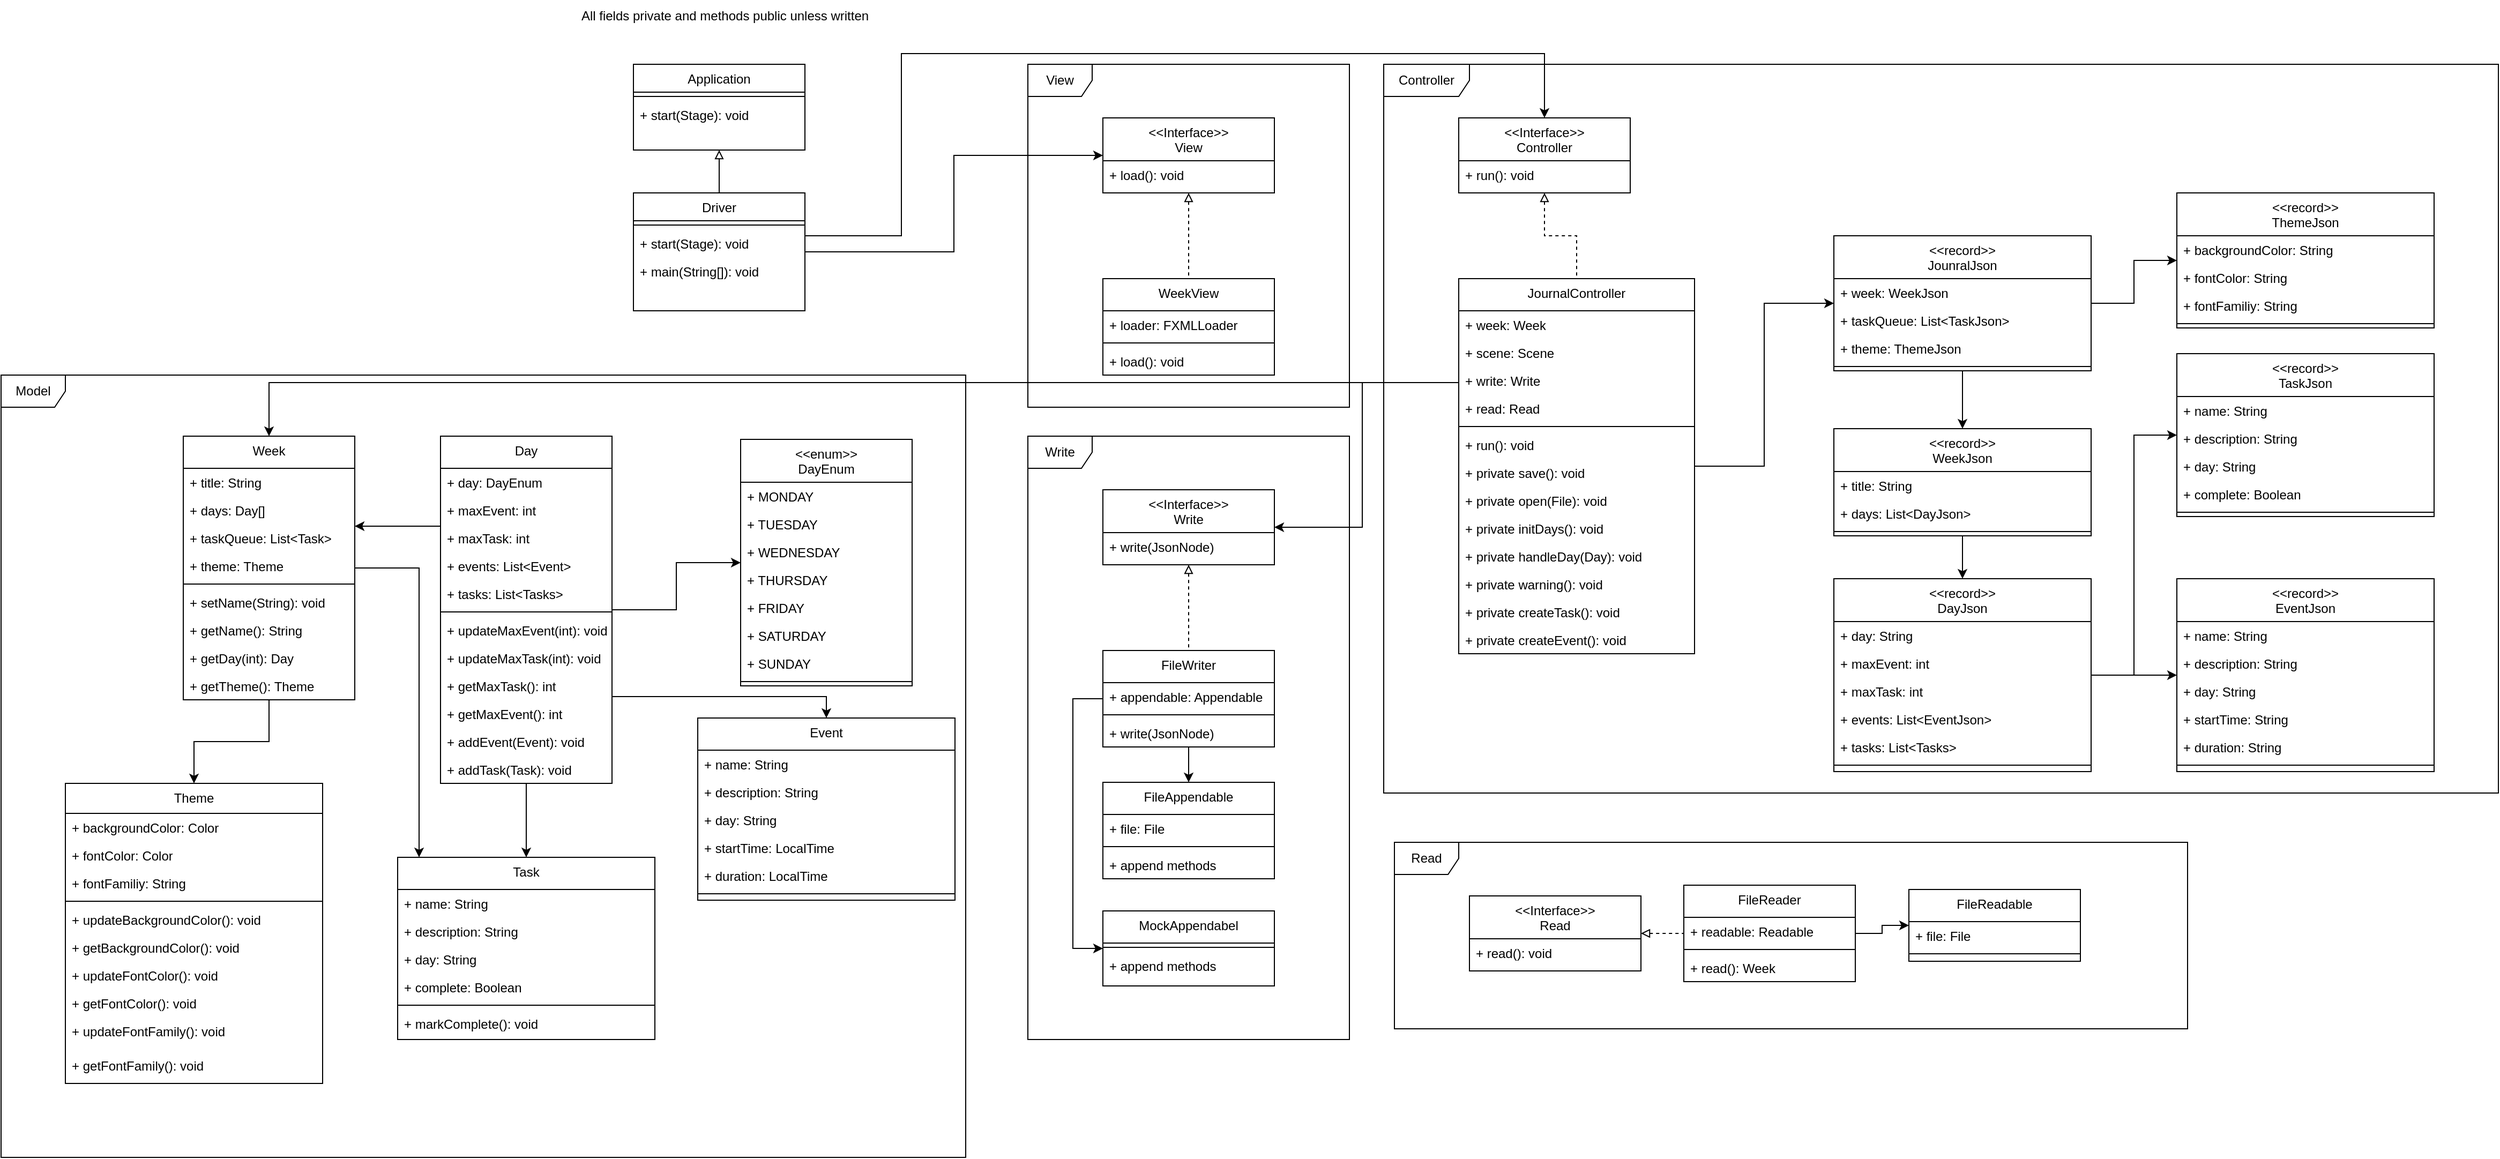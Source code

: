 <mxfile version="21.3.8" type="device">
  <diagram id="C5RBs43oDa-KdzZeNtuy" name="Page-1">
    <mxGraphModel dx="1740" dy="461" grid="1" gridSize="10" guides="1" tooltips="1" connect="1" arrows="1" fold="1" page="1" pageScale="1" pageWidth="827" pageHeight="1169" math="0" shadow="0">
      <root>
        <mxCell id="WIyWlLk6GJQsqaUBKTNV-0" />
        <mxCell id="WIyWlLk6GJQsqaUBKTNV-1" parent="WIyWlLk6GJQsqaUBKTNV-0" />
        <mxCell id="bpn0PppQa9wN2ntteYz--18" value="View" style="shape=umlFrame;whiteSpace=wrap;html=1;pointerEvents=0;" vertex="1" parent="WIyWlLk6GJQsqaUBKTNV-1">
          <mxGeometry x="438" y="70" width="300" height="320" as="geometry" />
        </mxCell>
        <mxCell id="bpn0PppQa9wN2ntteYz--5" value="" style="edgeStyle=orthogonalEdgeStyle;rounded=0;orthogonalLoop=1;jettySize=auto;html=1;endArrow=block;endFill=0;" edge="1" parent="WIyWlLk6GJQsqaUBKTNV-1" source="zkfFHV4jXpPFQw0GAbJ--0" target="bpn0PppQa9wN2ntteYz--1">
          <mxGeometry relative="1" as="geometry" />
        </mxCell>
        <mxCell id="bpn0PppQa9wN2ntteYz--175" style="edgeStyle=orthogonalEdgeStyle;rounded=0;orthogonalLoop=1;jettySize=auto;html=1;" edge="1" parent="WIyWlLk6GJQsqaUBKTNV-1" source="zkfFHV4jXpPFQw0GAbJ--0" target="zkfFHV4jXpPFQw0GAbJ--17">
          <mxGeometry relative="1" as="geometry" />
        </mxCell>
        <mxCell id="bpn0PppQa9wN2ntteYz--176" style="edgeStyle=orthogonalEdgeStyle;rounded=0;orthogonalLoop=1;jettySize=auto;html=1;" edge="1" parent="WIyWlLk6GJQsqaUBKTNV-1" source="zkfFHV4jXpPFQw0GAbJ--0" target="bpn0PppQa9wN2ntteYz--21">
          <mxGeometry relative="1" as="geometry">
            <Array as="points">
              <mxPoint x="320" y="230" />
              <mxPoint x="320" y="60" />
              <mxPoint x="920" y="60" />
            </Array>
          </mxGeometry>
        </mxCell>
        <mxCell id="zkfFHV4jXpPFQw0GAbJ--0" value="Driver" style="swimlane;fontStyle=0;align=center;verticalAlign=top;childLayout=stackLayout;horizontal=1;startSize=26;horizontalStack=0;resizeParent=1;resizeLast=0;collapsible=1;marginBottom=0;rounded=0;shadow=0;strokeWidth=1;" parent="WIyWlLk6GJQsqaUBKTNV-1" vertex="1">
          <mxGeometry x="70" y="190" width="160" height="110" as="geometry">
            <mxRectangle x="230" y="140" width="160" height="26" as="alternateBounds" />
          </mxGeometry>
        </mxCell>
        <mxCell id="zkfFHV4jXpPFQw0GAbJ--4" value="" style="line;html=1;strokeWidth=1;align=left;verticalAlign=middle;spacingTop=-1;spacingLeft=3;spacingRight=3;rotatable=0;labelPosition=right;points=[];portConstraint=eastwest;" parent="zkfFHV4jXpPFQw0GAbJ--0" vertex="1">
          <mxGeometry y="26" width="160" height="8" as="geometry" />
        </mxCell>
        <mxCell id="zkfFHV4jXpPFQw0GAbJ--5" value="+ start(Stage): void" style="text;align=left;verticalAlign=top;spacingLeft=4;spacingRight=4;overflow=hidden;rotatable=0;points=[[0,0.5],[1,0.5]];portConstraint=eastwest;" parent="zkfFHV4jXpPFQw0GAbJ--0" vertex="1">
          <mxGeometry y="34" width="160" height="26" as="geometry" />
        </mxCell>
        <mxCell id="bpn0PppQa9wN2ntteYz--0" value="+ main(String[]): void" style="text;align=left;verticalAlign=top;spacingLeft=4;spacingRight=4;overflow=hidden;rotatable=0;points=[[0,0.5],[1,0.5]];portConstraint=eastwest;" vertex="1" parent="zkfFHV4jXpPFQw0GAbJ--0">
          <mxGeometry y="60" width="160" height="26" as="geometry" />
        </mxCell>
        <mxCell id="bpn0PppQa9wN2ntteYz--9" value="" style="edgeStyle=orthogonalEdgeStyle;rounded=0;orthogonalLoop=1;jettySize=auto;html=1;endArrow=none;endFill=0;startArrow=block;startFill=0;dashed=1;" edge="1" parent="WIyWlLk6GJQsqaUBKTNV-1" source="zkfFHV4jXpPFQw0GAbJ--17" target="bpn0PppQa9wN2ntteYz--7">
          <mxGeometry relative="1" as="geometry" />
        </mxCell>
        <mxCell id="zkfFHV4jXpPFQw0GAbJ--17" value="&lt;&lt;Interface&gt;&gt;&#xa;View" style="swimlane;fontStyle=0;align=center;verticalAlign=top;childLayout=stackLayout;horizontal=1;startSize=40;horizontalStack=0;resizeParent=1;resizeLast=0;collapsible=1;marginBottom=0;rounded=0;shadow=0;strokeWidth=1;" parent="WIyWlLk6GJQsqaUBKTNV-1" vertex="1">
          <mxGeometry x="508" y="120" width="160" height="70" as="geometry">
            <mxRectangle x="550" y="140" width="160" height="26" as="alternateBounds" />
          </mxGeometry>
        </mxCell>
        <mxCell id="zkfFHV4jXpPFQw0GAbJ--24" value="+ load(): void" style="text;align=left;verticalAlign=top;spacingLeft=4;spacingRight=4;overflow=hidden;rotatable=0;points=[[0,0.5],[1,0.5]];portConstraint=eastwest;" parent="zkfFHV4jXpPFQw0GAbJ--17" vertex="1">
          <mxGeometry y="40" width="160" height="26" as="geometry" />
        </mxCell>
        <mxCell id="bpn0PppQa9wN2ntteYz--1" value="Application" style="swimlane;fontStyle=0;align=center;verticalAlign=top;childLayout=stackLayout;horizontal=1;startSize=26;horizontalStack=0;resizeParent=1;resizeLast=0;collapsible=1;marginBottom=0;rounded=0;shadow=0;strokeWidth=1;" vertex="1" parent="WIyWlLk6GJQsqaUBKTNV-1">
          <mxGeometry x="70" y="70" width="160" height="80" as="geometry">
            <mxRectangle x="230" y="140" width="160" height="26" as="alternateBounds" />
          </mxGeometry>
        </mxCell>
        <mxCell id="bpn0PppQa9wN2ntteYz--2" value="" style="line;html=1;strokeWidth=1;align=left;verticalAlign=middle;spacingTop=-1;spacingLeft=3;spacingRight=3;rotatable=0;labelPosition=right;points=[];portConstraint=eastwest;" vertex="1" parent="bpn0PppQa9wN2ntteYz--1">
          <mxGeometry y="26" width="160" height="8" as="geometry" />
        </mxCell>
        <mxCell id="bpn0PppQa9wN2ntteYz--3" value="+ start(Stage): void" style="text;align=left;verticalAlign=top;spacingLeft=4;spacingRight=4;overflow=hidden;rotatable=0;points=[[0,0.5],[1,0.5]];portConstraint=eastwest;" vertex="1" parent="bpn0PppQa9wN2ntteYz--1">
          <mxGeometry y="34" width="160" height="26" as="geometry" />
        </mxCell>
        <mxCell id="bpn0PppQa9wN2ntteYz--6" value="All fields private and methods public unless written" style="text;html=1;align=center;verticalAlign=middle;resizable=0;points=[];autosize=1;strokeColor=none;fillColor=none;" vertex="1" parent="WIyWlLk6GJQsqaUBKTNV-1">
          <mxGeometry x="10" y="10" width="290" height="30" as="geometry" />
        </mxCell>
        <mxCell id="bpn0PppQa9wN2ntteYz--7" value="WeekView" style="swimlane;fontStyle=0;align=center;verticalAlign=top;childLayout=stackLayout;horizontal=1;startSize=30;horizontalStack=0;resizeParent=1;resizeLast=0;collapsible=1;marginBottom=0;rounded=0;shadow=0;strokeWidth=1;" vertex="1" parent="WIyWlLk6GJQsqaUBKTNV-1">
          <mxGeometry x="508" y="270" width="160" height="90" as="geometry">
            <mxRectangle x="550" y="140" width="160" height="26" as="alternateBounds" />
          </mxGeometry>
        </mxCell>
        <mxCell id="bpn0PppQa9wN2ntteYz--11" value="+ loader: FXMLLoader" style="text;strokeColor=none;fillColor=none;align=left;verticalAlign=top;spacingLeft=4;spacingRight=4;overflow=hidden;rotatable=0;points=[[0,0.5],[1,0.5]];portConstraint=eastwest;whiteSpace=wrap;html=1;" vertex="1" parent="bpn0PppQa9wN2ntteYz--7">
          <mxGeometry y="30" width="160" height="26" as="geometry" />
        </mxCell>
        <mxCell id="bpn0PppQa9wN2ntteYz--10" value="" style="line;strokeWidth=1;fillColor=none;align=left;verticalAlign=middle;spacingTop=-1;spacingLeft=3;spacingRight=3;rotatable=0;labelPosition=right;points=[];portConstraint=eastwest;strokeColor=inherit;" vertex="1" parent="bpn0PppQa9wN2ntteYz--7">
          <mxGeometry y="56" width="160" height="8" as="geometry" />
        </mxCell>
        <mxCell id="bpn0PppQa9wN2ntteYz--8" value="+ load(): void" style="text;align=left;verticalAlign=top;spacingLeft=4;spacingRight=4;overflow=hidden;rotatable=0;points=[[0,0.5],[1,0.5]];portConstraint=eastwest;" vertex="1" parent="bpn0PppQa9wN2ntteYz--7">
          <mxGeometry y="64" width="160" height="26" as="geometry" />
        </mxCell>
        <mxCell id="bpn0PppQa9wN2ntteYz--17" value="Model" style="shape=umlFrame;whiteSpace=wrap;html=1;pointerEvents=0;" vertex="1" parent="WIyWlLk6GJQsqaUBKTNV-1">
          <mxGeometry x="-520" y="360" width="900" height="730" as="geometry" />
        </mxCell>
        <mxCell id="bpn0PppQa9wN2ntteYz--19" value="Controller" style="shape=umlFrame;whiteSpace=wrap;html=1;pointerEvents=0;width=80;height=30;" vertex="1" parent="WIyWlLk6GJQsqaUBKTNV-1">
          <mxGeometry x="770" y="70" width="1040" height="680" as="geometry" />
        </mxCell>
        <mxCell id="bpn0PppQa9wN2ntteYz--20" value="" style="edgeStyle=orthogonalEdgeStyle;rounded=0;orthogonalLoop=1;jettySize=auto;html=1;endArrow=none;endFill=0;startArrow=block;startFill=0;dashed=1;" edge="1" parent="WIyWlLk6GJQsqaUBKTNV-1" source="bpn0PppQa9wN2ntteYz--21" target="bpn0PppQa9wN2ntteYz--23">
          <mxGeometry relative="1" as="geometry" />
        </mxCell>
        <mxCell id="bpn0PppQa9wN2ntteYz--21" value="&lt;&lt;Interface&gt;&gt;&#xa;Controller" style="swimlane;fontStyle=0;align=center;verticalAlign=top;childLayout=stackLayout;horizontal=1;startSize=40;horizontalStack=0;resizeParent=1;resizeLast=0;collapsible=1;marginBottom=0;rounded=0;shadow=0;strokeWidth=1;" vertex="1" parent="WIyWlLk6GJQsqaUBKTNV-1">
          <mxGeometry x="840" y="120" width="160" height="70" as="geometry">
            <mxRectangle x="550" y="140" width="160" height="26" as="alternateBounds" />
          </mxGeometry>
        </mxCell>
        <mxCell id="bpn0PppQa9wN2ntteYz--22" value="+ run(): void" style="text;align=left;verticalAlign=top;spacingLeft=4;spacingRight=4;overflow=hidden;rotatable=0;points=[[0,0.5],[1,0.5]];portConstraint=eastwest;" vertex="1" parent="bpn0PppQa9wN2ntteYz--21">
          <mxGeometry y="40" width="160" height="26" as="geometry" />
        </mxCell>
        <mxCell id="bpn0PppQa9wN2ntteYz--174" style="edgeStyle=orthogonalEdgeStyle;rounded=0;orthogonalLoop=1;jettySize=auto;html=1;" edge="1" parent="WIyWlLk6GJQsqaUBKTNV-1" source="bpn0PppQa9wN2ntteYz--23" target="bpn0PppQa9wN2ntteYz--157">
          <mxGeometry relative="1" as="geometry">
            <Array as="points">
              <mxPoint x="750" y="367" />
              <mxPoint x="750" y="502" />
            </Array>
          </mxGeometry>
        </mxCell>
        <mxCell id="bpn0PppQa9wN2ntteYz--178" style="edgeStyle=orthogonalEdgeStyle;rounded=0;orthogonalLoop=1;jettySize=auto;html=1;" edge="1" parent="WIyWlLk6GJQsqaUBKTNV-1" source="bpn0PppQa9wN2ntteYz--23" target="bpn0PppQa9wN2ntteYz--77">
          <mxGeometry relative="1" as="geometry">
            <Array as="points">
              <mxPoint x="-270" y="367" />
            </Array>
          </mxGeometry>
        </mxCell>
        <mxCell id="bpn0PppQa9wN2ntteYz--179" style="edgeStyle=orthogonalEdgeStyle;rounded=0;orthogonalLoop=1;jettySize=auto;html=1;" edge="1" parent="WIyWlLk6GJQsqaUBKTNV-1" source="bpn0PppQa9wN2ntteYz--23" target="bpn0PppQa9wN2ntteYz--88">
          <mxGeometry relative="1" as="geometry" />
        </mxCell>
        <mxCell id="bpn0PppQa9wN2ntteYz--23" value="JournalController" style="swimlane;fontStyle=0;align=center;verticalAlign=top;childLayout=stackLayout;horizontal=1;startSize=30;horizontalStack=0;resizeParent=1;resizeLast=0;collapsible=1;marginBottom=0;rounded=0;shadow=0;strokeWidth=1;" vertex="1" parent="WIyWlLk6GJQsqaUBKTNV-1">
          <mxGeometry x="840" y="270" width="220" height="350" as="geometry">
            <mxRectangle x="550" y="140" width="160" height="26" as="alternateBounds" />
          </mxGeometry>
        </mxCell>
        <mxCell id="bpn0PppQa9wN2ntteYz--24" value="+ week: Week" style="text;strokeColor=none;fillColor=none;align=left;verticalAlign=top;spacingLeft=4;spacingRight=4;overflow=hidden;rotatable=0;points=[[0,0.5],[1,0.5]];portConstraint=eastwest;whiteSpace=wrap;html=1;" vertex="1" parent="bpn0PppQa9wN2ntteYz--23">
          <mxGeometry y="30" width="220" height="26" as="geometry" />
        </mxCell>
        <mxCell id="bpn0PppQa9wN2ntteYz--173" value="+ scene: Scene" style="text;strokeColor=none;fillColor=none;align=left;verticalAlign=top;spacingLeft=4;spacingRight=4;overflow=hidden;rotatable=0;points=[[0,0.5],[1,0.5]];portConstraint=eastwest;whiteSpace=wrap;html=1;" vertex="1" parent="bpn0PppQa9wN2ntteYz--23">
          <mxGeometry y="56" width="220" height="26" as="geometry" />
        </mxCell>
        <mxCell id="bpn0PppQa9wN2ntteYz--211" value="+ write: Write" style="text;strokeColor=none;fillColor=none;align=left;verticalAlign=top;spacingLeft=4;spacingRight=4;overflow=hidden;rotatable=0;points=[[0,0.5],[1,0.5]];portConstraint=eastwest;whiteSpace=wrap;html=1;" vertex="1" parent="bpn0PppQa9wN2ntteYz--23">
          <mxGeometry y="82" width="220" height="26" as="geometry" />
        </mxCell>
        <mxCell id="bpn0PppQa9wN2ntteYz--29" value="+ read: Read" style="text;strokeColor=none;fillColor=none;align=left;verticalAlign=top;spacingLeft=4;spacingRight=4;overflow=hidden;rotatable=0;points=[[0,0.5],[1,0.5]];portConstraint=eastwest;whiteSpace=wrap;html=1;" vertex="1" parent="bpn0PppQa9wN2ntteYz--23">
          <mxGeometry y="108" width="220" height="26" as="geometry" />
        </mxCell>
        <mxCell id="bpn0PppQa9wN2ntteYz--25" value="" style="line;strokeWidth=1;fillColor=none;align=left;verticalAlign=middle;spacingTop=-1;spacingLeft=3;spacingRight=3;rotatable=0;labelPosition=right;points=[];portConstraint=eastwest;strokeColor=inherit;" vertex="1" parent="bpn0PppQa9wN2ntteYz--23">
          <mxGeometry y="134" width="220" height="8" as="geometry" />
        </mxCell>
        <mxCell id="bpn0PppQa9wN2ntteYz--26" value="+ run(): void" style="text;align=left;verticalAlign=top;spacingLeft=4;spacingRight=4;overflow=hidden;rotatable=0;points=[[0,0.5],[1,0.5]];portConstraint=eastwest;" vertex="1" parent="bpn0PppQa9wN2ntteYz--23">
          <mxGeometry y="142" width="220" height="26" as="geometry" />
        </mxCell>
        <mxCell id="bpn0PppQa9wN2ntteYz--180" value="+ private save(): void" style="text;align=left;verticalAlign=top;spacingLeft=4;spacingRight=4;overflow=hidden;rotatable=0;points=[[0,0.5],[1,0.5]];portConstraint=eastwest;" vertex="1" parent="bpn0PppQa9wN2ntteYz--23">
          <mxGeometry y="168" width="220" height="26" as="geometry" />
        </mxCell>
        <mxCell id="bpn0PppQa9wN2ntteYz--193" value="+ private open(File): void" style="text;align=left;verticalAlign=top;spacingLeft=4;spacingRight=4;overflow=hidden;rotatable=0;points=[[0,0.5],[1,0.5]];portConstraint=eastwest;" vertex="1" parent="bpn0PppQa9wN2ntteYz--23">
          <mxGeometry y="194" width="220" height="26" as="geometry" />
        </mxCell>
        <mxCell id="bpn0PppQa9wN2ntteYz--259" value="+ private initDays(): void" style="text;align=left;verticalAlign=top;spacingLeft=4;spacingRight=4;overflow=hidden;rotatable=0;points=[[0,0.5],[1,0.5]];portConstraint=eastwest;" vertex="1" parent="bpn0PppQa9wN2ntteYz--23">
          <mxGeometry y="220" width="220" height="26" as="geometry" />
        </mxCell>
        <mxCell id="bpn0PppQa9wN2ntteYz--258" value="+ private handleDay(Day): void" style="text;align=left;verticalAlign=top;spacingLeft=4;spacingRight=4;overflow=hidden;rotatable=0;points=[[0,0.5],[1,0.5]];portConstraint=eastwest;" vertex="1" parent="bpn0PppQa9wN2ntteYz--23">
          <mxGeometry y="246" width="220" height="26" as="geometry" />
        </mxCell>
        <mxCell id="bpn0PppQa9wN2ntteYz--264" value="+ private warning(): void" style="text;align=left;verticalAlign=top;spacingLeft=4;spacingRight=4;overflow=hidden;rotatable=0;points=[[0,0.5],[1,0.5]];portConstraint=eastwest;" vertex="1" parent="bpn0PppQa9wN2ntteYz--23">
          <mxGeometry y="272" width="220" height="26" as="geometry" />
        </mxCell>
        <mxCell id="bpn0PppQa9wN2ntteYz--265" value="+ private createTask(): void" style="text;align=left;verticalAlign=top;spacingLeft=4;spacingRight=4;overflow=hidden;rotatable=0;points=[[0,0.5],[1,0.5]];portConstraint=eastwest;" vertex="1" parent="bpn0PppQa9wN2ntteYz--23">
          <mxGeometry y="298" width="220" height="26" as="geometry" />
        </mxCell>
        <mxCell id="bpn0PppQa9wN2ntteYz--261" value="+ private createEvent(): void" style="text;align=left;verticalAlign=top;spacingLeft=4;spacingRight=4;overflow=hidden;rotatable=0;points=[[0,0.5],[1,0.5]];portConstraint=eastwest;" vertex="1" parent="bpn0PppQa9wN2ntteYz--23">
          <mxGeometry y="324" width="220" height="26" as="geometry" />
        </mxCell>
        <mxCell id="bpn0PppQa9wN2ntteYz--31" value="" style="edgeStyle=orthogonalEdgeStyle;rounded=0;orthogonalLoop=1;jettySize=auto;html=1;endArrow=none;endFill=0;startArrow=block;startFill=0;dashed=1;" edge="1" parent="WIyWlLk6GJQsqaUBKTNV-1" source="bpn0PppQa9wN2ntteYz--32">
          <mxGeometry relative="1" as="geometry">
            <mxPoint x="598" y="280" as="targetPoint" />
          </mxGeometry>
        </mxCell>
        <mxCell id="bpn0PppQa9wN2ntteYz--49" value="" style="edgeStyle=orthogonalEdgeStyle;rounded=0;orthogonalLoop=1;jettySize=auto;html=1;" edge="1" parent="WIyWlLk6GJQsqaUBKTNV-1" source="bpn0PppQa9wN2ntteYz--43" target="bpn0PppQa9wN2ntteYz--46">
          <mxGeometry relative="1" as="geometry" />
        </mxCell>
        <mxCell id="bpn0PppQa9wN2ntteYz--84" value="" style="edgeStyle=orthogonalEdgeStyle;rounded=0;orthogonalLoop=1;jettySize=auto;html=1;" edge="1" parent="WIyWlLk6GJQsqaUBKTNV-1" source="bpn0PppQa9wN2ntteYz--43" target="bpn0PppQa9wN2ntteYz--77">
          <mxGeometry relative="1" as="geometry">
            <Array as="points">
              <mxPoint x="-130" y="501" />
              <mxPoint x="-130" y="501" />
            </Array>
          </mxGeometry>
        </mxCell>
        <mxCell id="bpn0PppQa9wN2ntteYz--151" style="edgeStyle=orthogonalEdgeStyle;rounded=0;orthogonalLoop=1;jettySize=auto;html=1;" edge="1" parent="WIyWlLk6GJQsqaUBKTNV-1" source="bpn0PppQa9wN2ntteYz--43" target="bpn0PppQa9wN2ntteYz--145">
          <mxGeometry relative="1" as="geometry" />
        </mxCell>
        <mxCell id="bpn0PppQa9wN2ntteYz--152" style="edgeStyle=orthogonalEdgeStyle;rounded=0;orthogonalLoop=1;jettySize=auto;html=1;" edge="1" parent="WIyWlLk6GJQsqaUBKTNV-1" source="bpn0PppQa9wN2ntteYz--43" target="bpn0PppQa9wN2ntteYz--138">
          <mxGeometry relative="1" as="geometry">
            <Array as="points">
              <mxPoint x="-30" y="660" />
              <mxPoint x="250" y="660" />
            </Array>
          </mxGeometry>
        </mxCell>
        <mxCell id="bpn0PppQa9wN2ntteYz--43" value="Day" style="swimlane;fontStyle=0;align=center;verticalAlign=top;childLayout=stackLayout;horizontal=1;startSize=30;horizontalStack=0;resizeParent=1;resizeLast=0;collapsible=1;marginBottom=0;rounded=0;shadow=0;strokeWidth=1;" vertex="1" parent="WIyWlLk6GJQsqaUBKTNV-1">
          <mxGeometry x="-110" y="417" width="160" height="324" as="geometry">
            <mxRectangle x="230" y="140" width="160" height="26" as="alternateBounds" />
          </mxGeometry>
        </mxCell>
        <mxCell id="bpn0PppQa9wN2ntteYz--45" value="+ day: DayEnum" style="text;align=left;verticalAlign=top;spacingLeft=4;spacingRight=4;overflow=hidden;rotatable=0;points=[[0,0.5],[1,0.5]];portConstraint=eastwest;" vertex="1" parent="bpn0PppQa9wN2ntteYz--43">
          <mxGeometry y="30" width="160" height="26" as="geometry" />
        </mxCell>
        <mxCell id="bpn0PppQa9wN2ntteYz--73" value="+ maxEvent: int" style="text;align=left;verticalAlign=top;spacingLeft=4;spacingRight=4;overflow=hidden;rotatable=0;points=[[0,0.5],[1,0.5]];portConstraint=eastwest;" vertex="1" parent="bpn0PppQa9wN2ntteYz--43">
          <mxGeometry y="56" width="160" height="26" as="geometry" />
        </mxCell>
        <mxCell id="bpn0PppQa9wN2ntteYz--75" value="+ maxTask: int" style="text;align=left;verticalAlign=top;spacingLeft=4;spacingRight=4;overflow=hidden;rotatable=0;points=[[0,0.5],[1,0.5]];portConstraint=eastwest;" vertex="1" parent="bpn0PppQa9wN2ntteYz--43">
          <mxGeometry y="82" width="160" height="26" as="geometry" />
        </mxCell>
        <mxCell id="bpn0PppQa9wN2ntteYz--74" value="+ events: List&lt;Event&gt;" style="text;align=left;verticalAlign=top;spacingLeft=4;spacingRight=4;overflow=hidden;rotatable=0;points=[[0,0.5],[1,0.5]];portConstraint=eastwest;" vertex="1" parent="bpn0PppQa9wN2ntteYz--43">
          <mxGeometry y="108" width="160" height="26" as="geometry" />
        </mxCell>
        <mxCell id="bpn0PppQa9wN2ntteYz--86" value="+ tasks: List&lt;Tasks&gt;" style="text;align=left;verticalAlign=top;spacingLeft=4;spacingRight=4;overflow=hidden;rotatable=0;points=[[0,0.5],[1,0.5]];portConstraint=eastwest;" vertex="1" parent="bpn0PppQa9wN2ntteYz--43">
          <mxGeometry y="134" width="160" height="26" as="geometry" />
        </mxCell>
        <mxCell id="bpn0PppQa9wN2ntteYz--44" value="" style="line;html=1;strokeWidth=1;align=left;verticalAlign=middle;spacingTop=-1;spacingLeft=3;spacingRight=3;rotatable=0;labelPosition=right;points=[];portConstraint=eastwest;" vertex="1" parent="bpn0PppQa9wN2ntteYz--43">
          <mxGeometry y="160" width="160" height="8" as="geometry" />
        </mxCell>
        <mxCell id="bpn0PppQa9wN2ntteYz--206" value="+ updateMaxEvent(int): void" style="text;align=left;verticalAlign=top;spacingLeft=4;spacingRight=4;overflow=hidden;rotatable=0;points=[[0,0.5],[1,0.5]];portConstraint=eastwest;" vertex="1" parent="bpn0PppQa9wN2ntteYz--43">
          <mxGeometry y="168" width="160" height="26" as="geometry" />
        </mxCell>
        <mxCell id="bpn0PppQa9wN2ntteYz--207" value="+ updateMaxTask(int): void" style="text;align=left;verticalAlign=top;spacingLeft=4;spacingRight=4;overflow=hidden;rotatable=0;points=[[0,0.5],[1,0.5]];portConstraint=eastwest;" vertex="1" parent="bpn0PppQa9wN2ntteYz--43">
          <mxGeometry y="194" width="160" height="26" as="geometry" />
        </mxCell>
        <mxCell id="bpn0PppQa9wN2ntteYz--209" value="+ getMaxTask(): int" style="text;align=left;verticalAlign=top;spacingLeft=4;spacingRight=4;overflow=hidden;rotatable=0;points=[[0,0.5],[1,0.5]];portConstraint=eastwest;" vertex="1" parent="bpn0PppQa9wN2ntteYz--43">
          <mxGeometry y="220" width="160" height="26" as="geometry" />
        </mxCell>
        <mxCell id="bpn0PppQa9wN2ntteYz--208" value="+ getMaxEvent(): int" style="text;align=left;verticalAlign=top;spacingLeft=4;spacingRight=4;overflow=hidden;rotatable=0;points=[[0,0.5],[1,0.5]];portConstraint=eastwest;" vertex="1" parent="bpn0PppQa9wN2ntteYz--43">
          <mxGeometry y="246" width="160" height="26" as="geometry" />
        </mxCell>
        <mxCell id="bpn0PppQa9wN2ntteYz--210" value="+ addEvent(Event): void" style="text;align=left;verticalAlign=top;spacingLeft=4;spacingRight=4;overflow=hidden;rotatable=0;points=[[0,0.5],[1,0.5]];portConstraint=eastwest;" vertex="1" parent="bpn0PppQa9wN2ntteYz--43">
          <mxGeometry y="272" width="160" height="26" as="geometry" />
        </mxCell>
        <mxCell id="bpn0PppQa9wN2ntteYz--72" value="+ addTask(Task): void" style="text;align=left;verticalAlign=top;spacingLeft=4;spacingRight=4;overflow=hidden;rotatable=0;points=[[0,0.5],[1,0.5]];portConstraint=eastwest;" vertex="1" parent="bpn0PppQa9wN2ntteYz--43">
          <mxGeometry y="298" width="160" height="26" as="geometry" />
        </mxCell>
        <mxCell id="bpn0PppQa9wN2ntteYz--46" value="&lt;&lt;enum&gt;&gt;&#xa;DayEnum&#xa;" style="swimlane;fontStyle=0;align=center;verticalAlign=top;childLayout=stackLayout;horizontal=1;startSize=40;horizontalStack=0;resizeParent=1;resizeLast=0;collapsible=1;marginBottom=0;rounded=0;shadow=0;strokeWidth=1;" vertex="1" parent="WIyWlLk6GJQsqaUBKTNV-1">
          <mxGeometry x="170" y="420" width="160" height="230" as="geometry">
            <mxRectangle x="230" y="140" width="160" height="26" as="alternateBounds" />
          </mxGeometry>
        </mxCell>
        <mxCell id="bpn0PppQa9wN2ntteYz--68" value="+ MONDAY" style="text;align=left;verticalAlign=top;spacingLeft=4;spacingRight=4;overflow=hidden;rotatable=0;points=[[0,0.5],[1,0.5]];portConstraint=eastwest;" vertex="1" parent="bpn0PppQa9wN2ntteYz--46">
          <mxGeometry y="40" width="160" height="26" as="geometry" />
        </mxCell>
        <mxCell id="bpn0PppQa9wN2ntteYz--48" value="+ TUESDAY" style="text;align=left;verticalAlign=top;spacingLeft=4;spacingRight=4;overflow=hidden;rotatable=0;points=[[0,0.5],[1,0.5]];portConstraint=eastwest;" vertex="1" parent="bpn0PppQa9wN2ntteYz--46">
          <mxGeometry y="66" width="160" height="26" as="geometry" />
        </mxCell>
        <mxCell id="bpn0PppQa9wN2ntteYz--66" value="+ WEDNESDAY" style="text;align=left;verticalAlign=top;spacingLeft=4;spacingRight=4;overflow=hidden;rotatable=0;points=[[0,0.5],[1,0.5]];portConstraint=eastwest;" vertex="1" parent="bpn0PppQa9wN2ntteYz--46">
          <mxGeometry y="92" width="160" height="26" as="geometry" />
        </mxCell>
        <mxCell id="bpn0PppQa9wN2ntteYz--67" value="+ THURSDAY" style="text;align=left;verticalAlign=top;spacingLeft=4;spacingRight=4;overflow=hidden;rotatable=0;points=[[0,0.5],[1,0.5]];portConstraint=eastwest;" vertex="1" parent="bpn0PppQa9wN2ntteYz--46">
          <mxGeometry y="118" width="160" height="26" as="geometry" />
        </mxCell>
        <mxCell id="bpn0PppQa9wN2ntteYz--70" value="+ FRIDAY" style="text;align=left;verticalAlign=top;spacingLeft=4;spacingRight=4;overflow=hidden;rotatable=0;points=[[0,0.5],[1,0.5]];portConstraint=eastwest;" vertex="1" parent="bpn0PppQa9wN2ntteYz--46">
          <mxGeometry y="144" width="160" height="26" as="geometry" />
        </mxCell>
        <mxCell id="bpn0PppQa9wN2ntteYz--71" value="+ SATURDAY" style="text;align=left;verticalAlign=top;spacingLeft=4;spacingRight=4;overflow=hidden;rotatable=0;points=[[0,0.5],[1,0.5]];portConstraint=eastwest;" vertex="1" parent="bpn0PppQa9wN2ntteYz--46">
          <mxGeometry y="170" width="160" height="26" as="geometry" />
        </mxCell>
        <mxCell id="bpn0PppQa9wN2ntteYz--69" value="+ SUNDAY" style="text;align=left;verticalAlign=top;spacingLeft=4;spacingRight=4;overflow=hidden;rotatable=0;points=[[0,0.5],[1,0.5]];portConstraint=eastwest;" vertex="1" parent="bpn0PppQa9wN2ntteYz--46">
          <mxGeometry y="196" width="160" height="26" as="geometry" />
        </mxCell>
        <mxCell id="bpn0PppQa9wN2ntteYz--47" value="" style="line;html=1;strokeWidth=1;align=left;verticalAlign=middle;spacingTop=-1;spacingLeft=3;spacingRight=3;rotatable=0;labelPosition=right;points=[];portConstraint=eastwest;" vertex="1" parent="bpn0PppQa9wN2ntteYz--46">
          <mxGeometry y="222" width="160" height="8" as="geometry" />
        </mxCell>
        <mxCell id="bpn0PppQa9wN2ntteYz--255" style="edgeStyle=orthogonalEdgeStyle;rounded=0;orthogonalLoop=1;jettySize=auto;html=1;" edge="1" parent="WIyWlLk6GJQsqaUBKTNV-1" source="bpn0PppQa9wN2ntteYz--77" target="bpn0PppQa9wN2ntteYz--247">
          <mxGeometry relative="1" as="geometry" />
        </mxCell>
        <mxCell id="bpn0PppQa9wN2ntteYz--263" style="edgeStyle=orthogonalEdgeStyle;rounded=0;orthogonalLoop=1;jettySize=auto;html=1;" edge="1" parent="WIyWlLk6GJQsqaUBKTNV-1" source="bpn0PppQa9wN2ntteYz--77" target="bpn0PppQa9wN2ntteYz--145">
          <mxGeometry relative="1" as="geometry">
            <Array as="points">
              <mxPoint x="-130" y="540" />
            </Array>
          </mxGeometry>
        </mxCell>
        <mxCell id="bpn0PppQa9wN2ntteYz--77" value="Week" style="swimlane;fontStyle=0;align=center;verticalAlign=top;childLayout=stackLayout;horizontal=1;startSize=30;horizontalStack=0;resizeParent=1;resizeLast=0;collapsible=1;marginBottom=0;rounded=0;shadow=0;strokeWidth=1;" vertex="1" parent="WIyWlLk6GJQsqaUBKTNV-1">
          <mxGeometry x="-350" y="417" width="160" height="246" as="geometry">
            <mxRectangle x="230" y="140" width="160" height="26" as="alternateBounds" />
          </mxGeometry>
        </mxCell>
        <mxCell id="bpn0PppQa9wN2ntteYz--80" value="+ title: String" style="text;align=left;verticalAlign=top;spacingLeft=4;spacingRight=4;overflow=hidden;rotatable=0;points=[[0,0.5],[1,0.5]];portConstraint=eastwest;" vertex="1" parent="bpn0PppQa9wN2ntteYz--77">
          <mxGeometry y="30" width="160" height="26" as="geometry" />
        </mxCell>
        <mxCell id="bpn0PppQa9wN2ntteYz--78" value="+ days: Day[]" style="text;align=left;verticalAlign=top;spacingLeft=4;spacingRight=4;overflow=hidden;rotatable=0;points=[[0,0.5],[1,0.5]];portConstraint=eastwest;" vertex="1" parent="bpn0PppQa9wN2ntteYz--77">
          <mxGeometry y="56" width="160" height="26" as="geometry" />
        </mxCell>
        <mxCell id="bpn0PppQa9wN2ntteYz--262" value="+ taskQueue: List&lt;Task&gt;" style="text;align=left;verticalAlign=top;spacingLeft=4;spacingRight=4;overflow=hidden;rotatable=0;points=[[0,0.5],[1,0.5]];portConstraint=eastwest;" vertex="1" parent="bpn0PppQa9wN2ntteYz--77">
          <mxGeometry y="82" width="160" height="26" as="geometry" />
        </mxCell>
        <mxCell id="bpn0PppQa9wN2ntteYz--256" value="+ theme: Theme" style="text;align=left;verticalAlign=top;spacingLeft=4;spacingRight=4;overflow=hidden;rotatable=0;points=[[0,0.5],[1,0.5]];portConstraint=eastwest;" vertex="1" parent="bpn0PppQa9wN2ntteYz--77">
          <mxGeometry y="108" width="160" height="26" as="geometry" />
        </mxCell>
        <mxCell id="bpn0PppQa9wN2ntteYz--82" value="" style="line;html=1;strokeWidth=1;align=left;verticalAlign=middle;spacingTop=-1;spacingLeft=3;spacingRight=3;rotatable=0;labelPosition=right;points=[];portConstraint=eastwest;" vertex="1" parent="bpn0PppQa9wN2ntteYz--77">
          <mxGeometry y="134" width="160" height="8" as="geometry" />
        </mxCell>
        <mxCell id="bpn0PppQa9wN2ntteYz--83" value="+ setName(String): void" style="text;align=left;verticalAlign=top;spacingLeft=4;spacingRight=4;overflow=hidden;rotatable=0;points=[[0,0.5],[1,0.5]];portConstraint=eastwest;" vertex="1" parent="bpn0PppQa9wN2ntteYz--77">
          <mxGeometry y="142" width="160" height="26" as="geometry" />
        </mxCell>
        <mxCell id="bpn0PppQa9wN2ntteYz--85" value="+ getName(): String" style="text;align=left;verticalAlign=top;spacingLeft=4;spacingRight=4;overflow=hidden;rotatable=0;points=[[0,0.5],[1,0.5]];portConstraint=eastwest;" vertex="1" parent="bpn0PppQa9wN2ntteYz--77">
          <mxGeometry y="168" width="160" height="26" as="geometry" />
        </mxCell>
        <mxCell id="bpn0PppQa9wN2ntteYz--260" value="+ getDay(int): Day" style="text;align=left;verticalAlign=top;spacingLeft=4;spacingRight=4;overflow=hidden;rotatable=0;points=[[0,0.5],[1,0.5]];portConstraint=eastwest;" vertex="1" parent="bpn0PppQa9wN2ntteYz--77">
          <mxGeometry y="194" width="160" height="26" as="geometry" />
        </mxCell>
        <mxCell id="bpn0PppQa9wN2ntteYz--87" value="+ getTheme(): Theme" style="text;align=left;verticalAlign=top;spacingLeft=4;spacingRight=4;overflow=hidden;rotatable=0;points=[[0,0.5],[1,0.5]];portConstraint=eastwest;" vertex="1" parent="bpn0PppQa9wN2ntteYz--77">
          <mxGeometry y="220" width="160" height="26" as="geometry" />
        </mxCell>
        <mxCell id="bpn0PppQa9wN2ntteYz--101" style="edgeStyle=orthogonalEdgeStyle;rounded=0;orthogonalLoop=1;jettySize=auto;html=1;" edge="1" parent="WIyWlLk6GJQsqaUBKTNV-1" source="bpn0PppQa9wN2ntteYz--88" target="bpn0PppQa9wN2ntteYz--96">
          <mxGeometry relative="1" as="geometry" />
        </mxCell>
        <mxCell id="bpn0PppQa9wN2ntteYz--187" value="" style="edgeStyle=orthogonalEdgeStyle;rounded=0;orthogonalLoop=1;jettySize=auto;html=1;" edge="1" parent="WIyWlLk6GJQsqaUBKTNV-1" source="bpn0PppQa9wN2ntteYz--88" target="bpn0PppQa9wN2ntteYz--182">
          <mxGeometry relative="1" as="geometry" />
        </mxCell>
        <mxCell id="bpn0PppQa9wN2ntteYz--88" value="&lt;&lt;record&gt;&gt;&#xa;JounralJson" style="swimlane;fontStyle=0;align=center;verticalAlign=top;childLayout=stackLayout;horizontal=1;startSize=40;horizontalStack=0;resizeParent=1;resizeLast=0;collapsible=1;marginBottom=0;rounded=0;shadow=0;strokeWidth=1;" vertex="1" parent="WIyWlLk6GJQsqaUBKTNV-1">
          <mxGeometry x="1190" y="230" width="240" height="126" as="geometry">
            <mxRectangle x="550" y="140" width="160" height="26" as="alternateBounds" />
          </mxGeometry>
        </mxCell>
        <mxCell id="bpn0PppQa9wN2ntteYz--89" value="+ week: WeekJson" style="text;strokeColor=none;fillColor=none;align=left;verticalAlign=top;spacingLeft=4;spacingRight=4;overflow=hidden;rotatable=0;points=[[0,0.5],[1,0.5]];portConstraint=eastwest;whiteSpace=wrap;html=1;" vertex="1" parent="bpn0PppQa9wN2ntteYz--88">
          <mxGeometry y="40" width="240" height="26" as="geometry" />
        </mxCell>
        <mxCell id="bpn0PppQa9wN2ntteYz--90" value="+ taskQueue: List&amp;lt;TaskJson&amp;gt;" style="text;strokeColor=none;fillColor=none;align=left;verticalAlign=top;spacingLeft=4;spacingRight=4;overflow=hidden;rotatable=0;points=[[0,0.5],[1,0.5]];portConstraint=eastwest;whiteSpace=wrap;html=1;" vertex="1" parent="bpn0PppQa9wN2ntteYz--88">
          <mxGeometry y="66" width="240" height="26" as="geometry" />
        </mxCell>
        <mxCell id="bpn0PppQa9wN2ntteYz--95" value="+ theme: ThemeJson" style="text;strokeColor=none;fillColor=none;align=left;verticalAlign=top;spacingLeft=4;spacingRight=4;overflow=hidden;rotatable=0;points=[[0,0.5],[1,0.5]];portConstraint=eastwest;whiteSpace=wrap;html=1;" vertex="1" parent="bpn0PppQa9wN2ntteYz--88">
          <mxGeometry y="92" width="240" height="26" as="geometry" />
        </mxCell>
        <mxCell id="bpn0PppQa9wN2ntteYz--91" value="" style="line;strokeWidth=1;fillColor=none;align=left;verticalAlign=middle;spacingTop=-1;spacingLeft=3;spacingRight=3;rotatable=0;labelPosition=right;points=[];portConstraint=eastwest;strokeColor=inherit;" vertex="1" parent="bpn0PppQa9wN2ntteYz--88">
          <mxGeometry y="118" width="240" height="8" as="geometry" />
        </mxCell>
        <mxCell id="bpn0PppQa9wN2ntteYz--109" value="" style="edgeStyle=orthogonalEdgeStyle;rounded=0;orthogonalLoop=1;jettySize=auto;html=1;" edge="1" parent="WIyWlLk6GJQsqaUBKTNV-1" source="bpn0PppQa9wN2ntteYz--96" target="bpn0PppQa9wN2ntteYz--103">
          <mxGeometry relative="1" as="geometry" />
        </mxCell>
        <mxCell id="bpn0PppQa9wN2ntteYz--96" value="&lt;&lt;record&gt;&gt;&#xa;WeekJson" style="swimlane;fontStyle=0;align=center;verticalAlign=top;childLayout=stackLayout;horizontal=1;startSize=40;horizontalStack=0;resizeParent=1;resizeLast=0;collapsible=1;marginBottom=0;rounded=0;shadow=0;strokeWidth=1;" vertex="1" parent="WIyWlLk6GJQsqaUBKTNV-1">
          <mxGeometry x="1190" y="410" width="240" height="100" as="geometry">
            <mxRectangle x="550" y="140" width="160" height="26" as="alternateBounds" />
          </mxGeometry>
        </mxCell>
        <mxCell id="bpn0PppQa9wN2ntteYz--97" value="+ title: String" style="text;strokeColor=none;fillColor=none;align=left;verticalAlign=top;spacingLeft=4;spacingRight=4;overflow=hidden;rotatable=0;points=[[0,0.5],[1,0.5]];portConstraint=eastwest;whiteSpace=wrap;html=1;" vertex="1" parent="bpn0PppQa9wN2ntteYz--96">
          <mxGeometry y="40" width="240" height="26" as="geometry" />
        </mxCell>
        <mxCell id="bpn0PppQa9wN2ntteYz--102" value="+ days: List&amp;lt;DayJson&amp;gt;" style="text;strokeColor=none;fillColor=none;align=left;verticalAlign=top;spacingLeft=4;spacingRight=4;overflow=hidden;rotatable=0;points=[[0,0.5],[1,0.5]];portConstraint=eastwest;whiteSpace=wrap;html=1;" vertex="1" parent="bpn0PppQa9wN2ntteYz--96">
          <mxGeometry y="66" width="240" height="26" as="geometry" />
        </mxCell>
        <mxCell id="bpn0PppQa9wN2ntteYz--100" value="" style="line;strokeWidth=1;fillColor=none;align=left;verticalAlign=middle;spacingTop=-1;spacingLeft=3;spacingRight=3;rotatable=0;labelPosition=right;points=[];portConstraint=eastwest;strokeColor=inherit;" vertex="1" parent="bpn0PppQa9wN2ntteYz--96">
          <mxGeometry y="92" width="240" height="8" as="geometry" />
        </mxCell>
        <mxCell id="bpn0PppQa9wN2ntteYz--118" value="" style="edgeStyle=orthogonalEdgeStyle;rounded=0;orthogonalLoop=1;jettySize=auto;html=1;" edge="1" parent="WIyWlLk6GJQsqaUBKTNV-1" source="bpn0PppQa9wN2ntteYz--103" target="bpn0PppQa9wN2ntteYz--111">
          <mxGeometry relative="1" as="geometry" />
        </mxCell>
        <mxCell id="bpn0PppQa9wN2ntteYz--127" style="edgeStyle=orthogonalEdgeStyle;rounded=0;orthogonalLoop=1;jettySize=auto;html=1;" edge="1" parent="WIyWlLk6GJQsqaUBKTNV-1" source="bpn0PppQa9wN2ntteYz--103" target="bpn0PppQa9wN2ntteYz--119">
          <mxGeometry relative="1" as="geometry">
            <Array as="points">
              <mxPoint x="1470" y="640" />
              <mxPoint x="1470" y="416" />
            </Array>
          </mxGeometry>
        </mxCell>
        <mxCell id="bpn0PppQa9wN2ntteYz--103" value="&lt;&lt;record&gt;&gt;&#xa;DayJson" style="swimlane;fontStyle=0;align=center;verticalAlign=top;childLayout=stackLayout;horizontal=1;startSize=40;horizontalStack=0;resizeParent=1;resizeLast=0;collapsible=1;marginBottom=0;rounded=0;shadow=0;strokeWidth=1;" vertex="1" parent="WIyWlLk6GJQsqaUBKTNV-1">
          <mxGeometry x="1190" y="550" width="240" height="180" as="geometry">
            <mxRectangle x="550" y="140" width="160" height="26" as="alternateBounds" />
          </mxGeometry>
        </mxCell>
        <mxCell id="bpn0PppQa9wN2ntteYz--104" value="+ day: String" style="text;strokeColor=none;fillColor=none;align=left;verticalAlign=top;spacingLeft=4;spacingRight=4;overflow=hidden;rotatable=0;points=[[0,0.5],[1,0.5]];portConstraint=eastwest;whiteSpace=wrap;html=1;" vertex="1" parent="bpn0PppQa9wN2ntteYz--103">
          <mxGeometry y="40" width="240" height="26" as="geometry" />
        </mxCell>
        <mxCell id="bpn0PppQa9wN2ntteYz--98" value="+ maxEvent: int" style="text;strokeColor=none;fillColor=none;align=left;verticalAlign=top;spacingLeft=4;spacingRight=4;overflow=hidden;rotatable=0;points=[[0,0.5],[1,0.5]];portConstraint=eastwest;whiteSpace=wrap;html=1;" vertex="1" parent="bpn0PppQa9wN2ntteYz--103">
          <mxGeometry y="66" width="240" height="26" as="geometry" />
        </mxCell>
        <mxCell id="bpn0PppQa9wN2ntteYz--99" value="+ maxTask: int" style="text;strokeColor=none;fillColor=none;align=left;verticalAlign=top;spacingLeft=4;spacingRight=4;overflow=hidden;rotatable=0;points=[[0,0.5],[1,0.5]];portConstraint=eastwest;whiteSpace=wrap;html=1;" vertex="1" parent="bpn0PppQa9wN2ntteYz--103">
          <mxGeometry y="92" width="240" height="26" as="geometry" />
        </mxCell>
        <mxCell id="bpn0PppQa9wN2ntteYz--107" value="+ events: List&amp;lt;EventJson&amp;gt;" style="text;strokeColor=none;fillColor=none;align=left;verticalAlign=top;spacingLeft=4;spacingRight=4;overflow=hidden;rotatable=0;points=[[0,0.5],[1,0.5]];portConstraint=eastwest;whiteSpace=wrap;html=1;" vertex="1" parent="bpn0PppQa9wN2ntteYz--103">
          <mxGeometry y="118" width="240" height="26" as="geometry" />
        </mxCell>
        <mxCell id="bpn0PppQa9wN2ntteYz--110" value="+ tasks: List&amp;lt;Tasks&amp;gt;" style="text;strokeColor=none;fillColor=none;align=left;verticalAlign=top;spacingLeft=4;spacingRight=4;overflow=hidden;rotatable=0;points=[[0,0.5],[1,0.5]];portConstraint=eastwest;whiteSpace=wrap;html=1;" vertex="1" parent="bpn0PppQa9wN2ntteYz--103">
          <mxGeometry y="144" width="240" height="26" as="geometry" />
        </mxCell>
        <mxCell id="bpn0PppQa9wN2ntteYz--108" value="" style="line;strokeWidth=1;fillColor=none;align=left;verticalAlign=middle;spacingTop=-1;spacingLeft=3;spacingRight=3;rotatable=0;labelPosition=right;points=[];portConstraint=eastwest;strokeColor=inherit;" vertex="1" parent="bpn0PppQa9wN2ntteYz--103">
          <mxGeometry y="170" width="240" height="8" as="geometry" />
        </mxCell>
        <mxCell id="bpn0PppQa9wN2ntteYz--111" value="&lt;&lt;record&gt;&gt;&#xa;EventJson" style="swimlane;fontStyle=0;align=center;verticalAlign=top;childLayout=stackLayout;horizontal=1;startSize=40;horizontalStack=0;resizeParent=1;resizeLast=0;collapsible=1;marginBottom=0;rounded=0;shadow=0;strokeWidth=1;" vertex="1" parent="WIyWlLk6GJQsqaUBKTNV-1">
          <mxGeometry x="1510" y="550" width="240" height="180" as="geometry">
            <mxRectangle x="550" y="140" width="160" height="26" as="alternateBounds" />
          </mxGeometry>
        </mxCell>
        <mxCell id="bpn0PppQa9wN2ntteYz--112" value="+ name: String" style="text;strokeColor=none;fillColor=none;align=left;verticalAlign=top;spacingLeft=4;spacingRight=4;overflow=hidden;rotatable=0;points=[[0,0.5],[1,0.5]];portConstraint=eastwest;whiteSpace=wrap;html=1;" vertex="1" parent="bpn0PppQa9wN2ntteYz--111">
          <mxGeometry y="40" width="240" height="26" as="geometry" />
        </mxCell>
        <mxCell id="bpn0PppQa9wN2ntteYz--113" value="+ description: String" style="text;strokeColor=none;fillColor=none;align=left;verticalAlign=top;spacingLeft=4;spacingRight=4;overflow=hidden;rotatable=0;points=[[0,0.5],[1,0.5]];portConstraint=eastwest;whiteSpace=wrap;html=1;" vertex="1" parent="bpn0PppQa9wN2ntteYz--111">
          <mxGeometry y="66" width="240" height="26" as="geometry" />
        </mxCell>
        <mxCell id="bpn0PppQa9wN2ntteYz--114" value="+ day: String" style="text;strokeColor=none;fillColor=none;align=left;verticalAlign=top;spacingLeft=4;spacingRight=4;overflow=hidden;rotatable=0;points=[[0,0.5],[1,0.5]];portConstraint=eastwest;whiteSpace=wrap;html=1;" vertex="1" parent="bpn0PppQa9wN2ntteYz--111">
          <mxGeometry y="92" width="240" height="26" as="geometry" />
        </mxCell>
        <mxCell id="bpn0PppQa9wN2ntteYz--115" value="+ startTime: String" style="text;strokeColor=none;fillColor=none;align=left;verticalAlign=top;spacingLeft=4;spacingRight=4;overflow=hidden;rotatable=0;points=[[0,0.5],[1,0.5]];portConstraint=eastwest;whiteSpace=wrap;html=1;" vertex="1" parent="bpn0PppQa9wN2ntteYz--111">
          <mxGeometry y="118" width="240" height="26" as="geometry" />
        </mxCell>
        <mxCell id="bpn0PppQa9wN2ntteYz--116" value="+ duration: String" style="text;strokeColor=none;fillColor=none;align=left;verticalAlign=top;spacingLeft=4;spacingRight=4;overflow=hidden;rotatable=0;points=[[0,0.5],[1,0.5]];portConstraint=eastwest;whiteSpace=wrap;html=1;" vertex="1" parent="bpn0PppQa9wN2ntteYz--111">
          <mxGeometry y="144" width="240" height="26" as="geometry" />
        </mxCell>
        <mxCell id="bpn0PppQa9wN2ntteYz--117" value="" style="line;strokeWidth=1;fillColor=none;align=left;verticalAlign=middle;spacingTop=-1;spacingLeft=3;spacingRight=3;rotatable=0;labelPosition=right;points=[];portConstraint=eastwest;strokeColor=inherit;" vertex="1" parent="bpn0PppQa9wN2ntteYz--111">
          <mxGeometry y="170" width="240" height="8" as="geometry" />
        </mxCell>
        <mxCell id="bpn0PppQa9wN2ntteYz--119" value="&lt;&lt;record&gt;&gt;&#xa;TaskJson" style="swimlane;fontStyle=0;align=center;verticalAlign=top;childLayout=stackLayout;horizontal=1;startSize=40;horizontalStack=0;resizeParent=1;resizeLast=0;collapsible=1;marginBottom=0;rounded=0;shadow=0;strokeWidth=1;" vertex="1" parent="WIyWlLk6GJQsqaUBKTNV-1">
          <mxGeometry x="1510" y="340" width="240" height="152" as="geometry">
            <mxRectangle x="550" y="140" width="160" height="26" as="alternateBounds" />
          </mxGeometry>
        </mxCell>
        <mxCell id="bpn0PppQa9wN2ntteYz--120" value="+ name: String" style="text;strokeColor=none;fillColor=none;align=left;verticalAlign=top;spacingLeft=4;spacingRight=4;overflow=hidden;rotatable=0;points=[[0,0.5],[1,0.5]];portConstraint=eastwest;whiteSpace=wrap;html=1;" vertex="1" parent="bpn0PppQa9wN2ntteYz--119">
          <mxGeometry y="40" width="240" height="26" as="geometry" />
        </mxCell>
        <mxCell id="bpn0PppQa9wN2ntteYz--121" value="+ description: String" style="text;strokeColor=none;fillColor=none;align=left;verticalAlign=top;spacingLeft=4;spacingRight=4;overflow=hidden;rotatable=0;points=[[0,0.5],[1,0.5]];portConstraint=eastwest;whiteSpace=wrap;html=1;" vertex="1" parent="bpn0PppQa9wN2ntteYz--119">
          <mxGeometry y="66" width="240" height="26" as="geometry" />
        </mxCell>
        <mxCell id="bpn0PppQa9wN2ntteYz--122" value="+ day: String" style="text;strokeColor=none;fillColor=none;align=left;verticalAlign=top;spacingLeft=4;spacingRight=4;overflow=hidden;rotatable=0;points=[[0,0.5],[1,0.5]];portConstraint=eastwest;whiteSpace=wrap;html=1;" vertex="1" parent="bpn0PppQa9wN2ntteYz--119">
          <mxGeometry y="92" width="240" height="26" as="geometry" />
        </mxCell>
        <mxCell id="bpn0PppQa9wN2ntteYz--123" value="+ complete: Boolean" style="text;strokeColor=none;fillColor=none;align=left;verticalAlign=top;spacingLeft=4;spacingRight=4;overflow=hidden;rotatable=0;points=[[0,0.5],[1,0.5]];portConstraint=eastwest;whiteSpace=wrap;html=1;" vertex="1" parent="bpn0PppQa9wN2ntteYz--119">
          <mxGeometry y="118" width="240" height="26" as="geometry" />
        </mxCell>
        <mxCell id="bpn0PppQa9wN2ntteYz--125" value="" style="line;strokeWidth=1;fillColor=none;align=left;verticalAlign=middle;spacingTop=-1;spacingLeft=3;spacingRight=3;rotatable=0;labelPosition=right;points=[];portConstraint=eastwest;strokeColor=inherit;" vertex="1" parent="bpn0PppQa9wN2ntteYz--119">
          <mxGeometry y="144" width="240" height="8" as="geometry" />
        </mxCell>
        <mxCell id="bpn0PppQa9wN2ntteYz--138" value="Event" style="swimlane;fontStyle=0;align=center;verticalAlign=top;childLayout=stackLayout;horizontal=1;startSize=30;horizontalStack=0;resizeParent=1;resizeLast=0;collapsible=1;marginBottom=0;rounded=0;shadow=0;strokeWidth=1;" vertex="1" parent="WIyWlLk6GJQsqaUBKTNV-1">
          <mxGeometry x="130" y="680" width="240" height="170" as="geometry">
            <mxRectangle x="550" y="140" width="160" height="26" as="alternateBounds" />
          </mxGeometry>
        </mxCell>
        <mxCell id="bpn0PppQa9wN2ntteYz--139" value="+ name: String" style="text;strokeColor=none;fillColor=none;align=left;verticalAlign=top;spacingLeft=4;spacingRight=4;overflow=hidden;rotatable=0;points=[[0,0.5],[1,0.5]];portConstraint=eastwest;whiteSpace=wrap;html=1;" vertex="1" parent="bpn0PppQa9wN2ntteYz--138">
          <mxGeometry y="30" width="240" height="26" as="geometry" />
        </mxCell>
        <mxCell id="bpn0PppQa9wN2ntteYz--140" value="+ description: String" style="text;strokeColor=none;fillColor=none;align=left;verticalAlign=top;spacingLeft=4;spacingRight=4;overflow=hidden;rotatable=0;points=[[0,0.5],[1,0.5]];portConstraint=eastwest;whiteSpace=wrap;html=1;" vertex="1" parent="bpn0PppQa9wN2ntteYz--138">
          <mxGeometry y="56" width="240" height="26" as="geometry" />
        </mxCell>
        <mxCell id="bpn0PppQa9wN2ntteYz--141" value="+ day: String" style="text;strokeColor=none;fillColor=none;align=left;verticalAlign=top;spacingLeft=4;spacingRight=4;overflow=hidden;rotatable=0;points=[[0,0.5],[1,0.5]];portConstraint=eastwest;whiteSpace=wrap;html=1;" vertex="1" parent="bpn0PppQa9wN2ntteYz--138">
          <mxGeometry y="82" width="240" height="26" as="geometry" />
        </mxCell>
        <mxCell id="bpn0PppQa9wN2ntteYz--142" value="+ startTime: LocalTime" style="text;strokeColor=none;fillColor=none;align=left;verticalAlign=top;spacingLeft=4;spacingRight=4;overflow=hidden;rotatable=0;points=[[0,0.5],[1,0.5]];portConstraint=eastwest;whiteSpace=wrap;html=1;" vertex="1" parent="bpn0PppQa9wN2ntteYz--138">
          <mxGeometry y="108" width="240" height="26" as="geometry" />
        </mxCell>
        <mxCell id="bpn0PppQa9wN2ntteYz--143" value="+ duration: LocalTime" style="text;strokeColor=none;fillColor=none;align=left;verticalAlign=top;spacingLeft=4;spacingRight=4;overflow=hidden;rotatable=0;points=[[0,0.5],[1,0.5]];portConstraint=eastwest;whiteSpace=wrap;html=1;" vertex="1" parent="bpn0PppQa9wN2ntteYz--138">
          <mxGeometry y="134" width="240" height="26" as="geometry" />
        </mxCell>
        <mxCell id="bpn0PppQa9wN2ntteYz--144" value="" style="line;strokeWidth=1;fillColor=none;align=left;verticalAlign=middle;spacingTop=-1;spacingLeft=3;spacingRight=3;rotatable=0;labelPosition=right;points=[];portConstraint=eastwest;strokeColor=inherit;" vertex="1" parent="bpn0PppQa9wN2ntteYz--138">
          <mxGeometry y="160" width="240" height="8" as="geometry" />
        </mxCell>
        <mxCell id="bpn0PppQa9wN2ntteYz--145" value="Task" style="swimlane;fontStyle=0;align=center;verticalAlign=top;childLayout=stackLayout;horizontal=1;startSize=30;horizontalStack=0;resizeParent=1;resizeLast=0;collapsible=1;marginBottom=0;rounded=0;shadow=0;strokeWidth=1;" vertex="1" parent="WIyWlLk6GJQsqaUBKTNV-1">
          <mxGeometry x="-150" y="810" width="240" height="170" as="geometry">
            <mxRectangle x="550" y="140" width="160" height="26" as="alternateBounds" />
          </mxGeometry>
        </mxCell>
        <mxCell id="bpn0PppQa9wN2ntteYz--146" value="+ name: String" style="text;strokeColor=none;fillColor=none;align=left;verticalAlign=top;spacingLeft=4;spacingRight=4;overflow=hidden;rotatable=0;points=[[0,0.5],[1,0.5]];portConstraint=eastwest;whiteSpace=wrap;html=1;" vertex="1" parent="bpn0PppQa9wN2ntteYz--145">
          <mxGeometry y="30" width="240" height="26" as="geometry" />
        </mxCell>
        <mxCell id="bpn0PppQa9wN2ntteYz--147" value="+ description: String" style="text;strokeColor=none;fillColor=none;align=left;verticalAlign=top;spacingLeft=4;spacingRight=4;overflow=hidden;rotatable=0;points=[[0,0.5],[1,0.5]];portConstraint=eastwest;whiteSpace=wrap;html=1;" vertex="1" parent="bpn0PppQa9wN2ntteYz--145">
          <mxGeometry y="56" width="240" height="26" as="geometry" />
        </mxCell>
        <mxCell id="bpn0PppQa9wN2ntteYz--148" value="+ day: String" style="text;strokeColor=none;fillColor=none;align=left;verticalAlign=top;spacingLeft=4;spacingRight=4;overflow=hidden;rotatable=0;points=[[0,0.5],[1,0.5]];portConstraint=eastwest;whiteSpace=wrap;html=1;" vertex="1" parent="bpn0PppQa9wN2ntteYz--145">
          <mxGeometry y="82" width="240" height="26" as="geometry" />
        </mxCell>
        <mxCell id="bpn0PppQa9wN2ntteYz--149" value="+ complete: Boolean" style="text;strokeColor=none;fillColor=none;align=left;verticalAlign=top;spacingLeft=4;spacingRight=4;overflow=hidden;rotatable=0;points=[[0,0.5],[1,0.5]];portConstraint=eastwest;whiteSpace=wrap;html=1;" vertex="1" parent="bpn0PppQa9wN2ntteYz--145">
          <mxGeometry y="108" width="240" height="26" as="geometry" />
        </mxCell>
        <mxCell id="bpn0PppQa9wN2ntteYz--150" value="" style="line;strokeWidth=1;fillColor=none;align=left;verticalAlign=middle;spacingTop=-1;spacingLeft=3;spacingRight=3;rotatable=0;labelPosition=right;points=[];portConstraint=eastwest;strokeColor=inherit;" vertex="1" parent="bpn0PppQa9wN2ntteYz--145">
          <mxGeometry y="134" width="240" height="8" as="geometry" />
        </mxCell>
        <mxCell id="bpn0PppQa9wN2ntteYz--153" value="+ markComplete(): void" style="text;strokeColor=none;fillColor=none;align=left;verticalAlign=top;spacingLeft=4;spacingRight=4;overflow=hidden;rotatable=0;points=[[0,0.5],[1,0.5]];portConstraint=eastwest;whiteSpace=wrap;html=1;" vertex="1" parent="bpn0PppQa9wN2ntteYz--145">
          <mxGeometry y="142" width="240" height="26" as="geometry" />
        </mxCell>
        <mxCell id="bpn0PppQa9wN2ntteYz--155" value="Write" style="shape=umlFrame;whiteSpace=wrap;html=1;pointerEvents=0;" vertex="1" parent="WIyWlLk6GJQsqaUBKTNV-1">
          <mxGeometry x="438" y="417" width="300" height="563" as="geometry" />
        </mxCell>
        <mxCell id="bpn0PppQa9wN2ntteYz--156" value="" style="edgeStyle=orthogonalEdgeStyle;rounded=0;orthogonalLoop=1;jettySize=auto;html=1;endArrow=none;endFill=0;startArrow=block;startFill=0;dashed=1;" edge="1" parent="WIyWlLk6GJQsqaUBKTNV-1" source="bpn0PppQa9wN2ntteYz--157" target="bpn0PppQa9wN2ntteYz--159">
          <mxGeometry relative="1" as="geometry" />
        </mxCell>
        <mxCell id="bpn0PppQa9wN2ntteYz--157" value="&lt;&lt;Interface&gt;&gt;&#xa;Write" style="swimlane;fontStyle=0;align=center;verticalAlign=top;childLayout=stackLayout;horizontal=1;startSize=40;horizontalStack=0;resizeParent=1;resizeLast=0;collapsible=1;marginBottom=0;rounded=0;shadow=0;strokeWidth=1;" vertex="1" parent="WIyWlLk6GJQsqaUBKTNV-1">
          <mxGeometry x="508" y="467" width="160" height="70" as="geometry">
            <mxRectangle x="550" y="140" width="160" height="26" as="alternateBounds" />
          </mxGeometry>
        </mxCell>
        <mxCell id="bpn0PppQa9wN2ntteYz--158" value="+ write(JsonNode)" style="text;align=left;verticalAlign=top;spacingLeft=4;spacingRight=4;overflow=hidden;rotatable=0;points=[[0,0.5],[1,0.5]];portConstraint=eastwest;" vertex="1" parent="bpn0PppQa9wN2ntteYz--157">
          <mxGeometry y="40" width="160" height="26" as="geometry" />
        </mxCell>
        <mxCell id="bpn0PppQa9wN2ntteYz--167" value="" style="edgeStyle=orthogonalEdgeStyle;rounded=0;orthogonalLoop=1;jettySize=auto;html=1;" edge="1" parent="WIyWlLk6GJQsqaUBKTNV-1" source="bpn0PppQa9wN2ntteYz--159" target="bpn0PppQa9wN2ntteYz--163">
          <mxGeometry relative="1" as="geometry" />
        </mxCell>
        <mxCell id="bpn0PppQa9wN2ntteYz--172" style="edgeStyle=orthogonalEdgeStyle;rounded=0;orthogonalLoop=1;jettySize=auto;html=1;" edge="1" parent="WIyWlLk6GJQsqaUBKTNV-1" source="bpn0PppQa9wN2ntteYz--159" target="bpn0PppQa9wN2ntteYz--168">
          <mxGeometry relative="1" as="geometry">
            <Array as="points">
              <mxPoint x="480" y="662" />
              <mxPoint x="480" y="895" />
            </Array>
          </mxGeometry>
        </mxCell>
        <mxCell id="bpn0PppQa9wN2ntteYz--159" value="FileWriter" style="swimlane;fontStyle=0;align=center;verticalAlign=top;childLayout=stackLayout;horizontal=1;startSize=30;horizontalStack=0;resizeParent=1;resizeLast=0;collapsible=1;marginBottom=0;rounded=0;shadow=0;strokeWidth=1;" vertex="1" parent="WIyWlLk6GJQsqaUBKTNV-1">
          <mxGeometry x="508" y="617" width="160" height="90" as="geometry">
            <mxRectangle x="550" y="140" width="160" height="26" as="alternateBounds" />
          </mxGeometry>
        </mxCell>
        <mxCell id="bpn0PppQa9wN2ntteYz--160" value="+ appendable: Appendable" style="text;strokeColor=none;fillColor=none;align=left;verticalAlign=top;spacingLeft=4;spacingRight=4;overflow=hidden;rotatable=0;points=[[0,0.5],[1,0.5]];portConstraint=eastwest;whiteSpace=wrap;html=1;" vertex="1" parent="bpn0PppQa9wN2ntteYz--159">
          <mxGeometry y="30" width="160" height="26" as="geometry" />
        </mxCell>
        <mxCell id="bpn0PppQa9wN2ntteYz--161" value="" style="line;strokeWidth=1;fillColor=none;align=left;verticalAlign=middle;spacingTop=-1;spacingLeft=3;spacingRight=3;rotatable=0;labelPosition=right;points=[];portConstraint=eastwest;strokeColor=inherit;" vertex="1" parent="bpn0PppQa9wN2ntteYz--159">
          <mxGeometry y="56" width="160" height="8" as="geometry" />
        </mxCell>
        <mxCell id="bpn0PppQa9wN2ntteYz--162" value="+ write(JsonNode)" style="text;align=left;verticalAlign=top;spacingLeft=4;spacingRight=4;overflow=hidden;rotatable=0;points=[[0,0.5],[1,0.5]];portConstraint=eastwest;" vertex="1" parent="bpn0PppQa9wN2ntteYz--159">
          <mxGeometry y="64" width="160" height="26" as="geometry" />
        </mxCell>
        <mxCell id="bpn0PppQa9wN2ntteYz--163" value="FileAppendable" style="swimlane;fontStyle=0;align=center;verticalAlign=top;childLayout=stackLayout;horizontal=1;startSize=30;horizontalStack=0;resizeParent=1;resizeLast=0;collapsible=1;marginBottom=0;rounded=0;shadow=0;strokeWidth=1;" vertex="1" parent="WIyWlLk6GJQsqaUBKTNV-1">
          <mxGeometry x="508" y="740" width="160" height="90" as="geometry">
            <mxRectangle x="550" y="140" width="160" height="26" as="alternateBounds" />
          </mxGeometry>
        </mxCell>
        <mxCell id="bpn0PppQa9wN2ntteYz--164" value="+ file: File" style="text;strokeColor=none;fillColor=none;align=left;verticalAlign=top;spacingLeft=4;spacingRight=4;overflow=hidden;rotatable=0;points=[[0,0.5],[1,0.5]];portConstraint=eastwest;whiteSpace=wrap;html=1;" vertex="1" parent="bpn0PppQa9wN2ntteYz--163">
          <mxGeometry y="30" width="160" height="26" as="geometry" />
        </mxCell>
        <mxCell id="bpn0PppQa9wN2ntteYz--165" value="" style="line;strokeWidth=1;fillColor=none;align=left;verticalAlign=middle;spacingTop=-1;spacingLeft=3;spacingRight=3;rotatable=0;labelPosition=right;points=[];portConstraint=eastwest;strokeColor=inherit;" vertex="1" parent="bpn0PppQa9wN2ntteYz--163">
          <mxGeometry y="56" width="160" height="8" as="geometry" />
        </mxCell>
        <mxCell id="bpn0PppQa9wN2ntteYz--166" value="+ append methods" style="text;align=left;verticalAlign=top;spacingLeft=4;spacingRight=4;overflow=hidden;rotatable=0;points=[[0,0.5],[1,0.5]];portConstraint=eastwest;" vertex="1" parent="bpn0PppQa9wN2ntteYz--163">
          <mxGeometry y="64" width="160" height="26" as="geometry" />
        </mxCell>
        <mxCell id="bpn0PppQa9wN2ntteYz--168" value="MockAppendabel" style="swimlane;fontStyle=0;align=center;verticalAlign=top;childLayout=stackLayout;horizontal=1;startSize=30;horizontalStack=0;resizeParent=1;resizeLast=0;collapsible=1;marginBottom=0;rounded=0;shadow=0;strokeWidth=1;" vertex="1" parent="WIyWlLk6GJQsqaUBKTNV-1">
          <mxGeometry x="508" y="860" width="160" height="70" as="geometry">
            <mxRectangle x="550" y="140" width="160" height="26" as="alternateBounds" />
          </mxGeometry>
        </mxCell>
        <mxCell id="bpn0PppQa9wN2ntteYz--170" value="" style="line;strokeWidth=1;fillColor=none;align=left;verticalAlign=middle;spacingTop=-1;spacingLeft=3;spacingRight=3;rotatable=0;labelPosition=right;points=[];portConstraint=eastwest;strokeColor=inherit;" vertex="1" parent="bpn0PppQa9wN2ntteYz--168">
          <mxGeometry y="30" width="160" height="8" as="geometry" />
        </mxCell>
        <mxCell id="bpn0PppQa9wN2ntteYz--171" value="+ append methods" style="text;align=left;verticalAlign=top;spacingLeft=4;spacingRight=4;overflow=hidden;rotatable=0;points=[[0,0.5],[1,0.5]];portConstraint=eastwest;" vertex="1" parent="bpn0PppQa9wN2ntteYz--168">
          <mxGeometry y="38" width="160" height="26" as="geometry" />
        </mxCell>
        <mxCell id="bpn0PppQa9wN2ntteYz--182" value="&lt;&lt;record&gt;&gt;&#xa;ThemeJson" style="swimlane;fontStyle=0;align=center;verticalAlign=top;childLayout=stackLayout;horizontal=1;startSize=40;horizontalStack=0;resizeParent=1;resizeLast=0;collapsible=1;marginBottom=0;rounded=0;shadow=0;strokeWidth=1;" vertex="1" parent="WIyWlLk6GJQsqaUBKTNV-1">
          <mxGeometry x="1510" y="190" width="240" height="126" as="geometry">
            <mxRectangle x="550" y="140" width="160" height="26" as="alternateBounds" />
          </mxGeometry>
        </mxCell>
        <mxCell id="bpn0PppQa9wN2ntteYz--183" value="+ backgroundColor: String" style="text;strokeColor=none;fillColor=none;align=left;verticalAlign=top;spacingLeft=4;spacingRight=4;overflow=hidden;rotatable=0;points=[[0,0.5],[1,0.5]];portConstraint=eastwest;whiteSpace=wrap;html=1;" vertex="1" parent="bpn0PppQa9wN2ntteYz--182">
          <mxGeometry y="40" width="240" height="26" as="geometry" />
        </mxCell>
        <mxCell id="bpn0PppQa9wN2ntteYz--184" value="+ fontColor: String" style="text;strokeColor=none;fillColor=none;align=left;verticalAlign=top;spacingLeft=4;spacingRight=4;overflow=hidden;rotatable=0;points=[[0,0.5],[1,0.5]];portConstraint=eastwest;whiteSpace=wrap;html=1;" vertex="1" parent="bpn0PppQa9wN2ntteYz--182">
          <mxGeometry y="66" width="240" height="26" as="geometry" />
        </mxCell>
        <mxCell id="bpn0PppQa9wN2ntteYz--185" value="+ fontFamiliy: String" style="text;strokeColor=none;fillColor=none;align=left;verticalAlign=top;spacingLeft=4;spacingRight=4;overflow=hidden;rotatable=0;points=[[0,0.5],[1,0.5]];portConstraint=eastwest;whiteSpace=wrap;html=1;" vertex="1" parent="bpn0PppQa9wN2ntteYz--182">
          <mxGeometry y="92" width="240" height="26" as="geometry" />
        </mxCell>
        <mxCell id="bpn0PppQa9wN2ntteYz--186" value="" style="line;strokeWidth=1;fillColor=none;align=left;verticalAlign=middle;spacingTop=-1;spacingLeft=3;spacingRight=3;rotatable=0;labelPosition=right;points=[];portConstraint=eastwest;strokeColor=inherit;" vertex="1" parent="bpn0PppQa9wN2ntteYz--182">
          <mxGeometry y="118" width="240" height="8" as="geometry" />
        </mxCell>
        <mxCell id="bpn0PppQa9wN2ntteYz--229" value="Read" style="shape=umlFrame;whiteSpace=wrap;html=1;pointerEvents=0;" vertex="1" parent="WIyWlLk6GJQsqaUBKTNV-1">
          <mxGeometry x="780" y="796" width="740" height="174" as="geometry" />
        </mxCell>
        <mxCell id="bpn0PppQa9wN2ntteYz--230" value="" style="edgeStyle=orthogonalEdgeStyle;rounded=0;orthogonalLoop=1;jettySize=auto;html=1;endArrow=none;endFill=0;startArrow=block;startFill=0;dashed=1;" edge="1" parent="WIyWlLk6GJQsqaUBKTNV-1" source="bpn0PppQa9wN2ntteYz--231" target="bpn0PppQa9wN2ntteYz--235">
          <mxGeometry relative="1" as="geometry" />
        </mxCell>
        <mxCell id="bpn0PppQa9wN2ntteYz--231" value="&lt;&lt;Interface&gt;&gt;&#xa;Read" style="swimlane;fontStyle=0;align=center;verticalAlign=top;childLayout=stackLayout;horizontal=1;startSize=40;horizontalStack=0;resizeParent=1;resizeLast=0;collapsible=1;marginBottom=0;rounded=0;shadow=0;strokeWidth=1;" vertex="1" parent="WIyWlLk6GJQsqaUBKTNV-1">
          <mxGeometry x="850" y="846" width="160" height="70" as="geometry">
            <mxRectangle x="550" y="140" width="160" height="26" as="alternateBounds" />
          </mxGeometry>
        </mxCell>
        <mxCell id="bpn0PppQa9wN2ntteYz--232" value="+ read(): void" style="text;align=left;verticalAlign=top;spacingLeft=4;spacingRight=4;overflow=hidden;rotatable=0;points=[[0,0.5],[1,0.5]];portConstraint=eastwest;" vertex="1" parent="bpn0PppQa9wN2ntteYz--231">
          <mxGeometry y="40" width="160" height="26" as="geometry" />
        </mxCell>
        <mxCell id="bpn0PppQa9wN2ntteYz--233" value="" style="edgeStyle=orthogonalEdgeStyle;rounded=0;orthogonalLoop=1;jettySize=auto;html=1;" edge="1" parent="WIyWlLk6GJQsqaUBKTNV-1" source="bpn0PppQa9wN2ntteYz--235" target="bpn0PppQa9wN2ntteYz--239">
          <mxGeometry relative="1" as="geometry" />
        </mxCell>
        <mxCell id="bpn0PppQa9wN2ntteYz--235" value="FileReader" style="swimlane;fontStyle=0;align=center;verticalAlign=top;childLayout=stackLayout;horizontal=1;startSize=30;horizontalStack=0;resizeParent=1;resizeLast=0;collapsible=1;marginBottom=0;rounded=0;shadow=0;strokeWidth=1;" vertex="1" parent="WIyWlLk6GJQsqaUBKTNV-1">
          <mxGeometry x="1050" y="836" width="160" height="90" as="geometry">
            <mxRectangle x="550" y="140" width="160" height="26" as="alternateBounds" />
          </mxGeometry>
        </mxCell>
        <mxCell id="bpn0PppQa9wN2ntteYz--236" value="+ readable: Readable" style="text;strokeColor=none;fillColor=none;align=left;verticalAlign=top;spacingLeft=4;spacingRight=4;overflow=hidden;rotatable=0;points=[[0,0.5],[1,0.5]];portConstraint=eastwest;whiteSpace=wrap;html=1;" vertex="1" parent="bpn0PppQa9wN2ntteYz--235">
          <mxGeometry y="30" width="160" height="26" as="geometry" />
        </mxCell>
        <mxCell id="bpn0PppQa9wN2ntteYz--237" value="" style="line;strokeWidth=1;fillColor=none;align=left;verticalAlign=middle;spacingTop=-1;spacingLeft=3;spacingRight=3;rotatable=0;labelPosition=right;points=[];portConstraint=eastwest;strokeColor=inherit;" vertex="1" parent="bpn0PppQa9wN2ntteYz--235">
          <mxGeometry y="56" width="160" height="8" as="geometry" />
        </mxCell>
        <mxCell id="bpn0PppQa9wN2ntteYz--238" value="+ read(): Week" style="text;align=left;verticalAlign=top;spacingLeft=4;spacingRight=4;overflow=hidden;rotatable=0;points=[[0,0.5],[1,0.5]];portConstraint=eastwest;" vertex="1" parent="bpn0PppQa9wN2ntteYz--235">
          <mxGeometry y="64" width="160" height="26" as="geometry" />
        </mxCell>
        <mxCell id="bpn0PppQa9wN2ntteYz--239" value="FileReadable" style="swimlane;fontStyle=0;align=center;verticalAlign=top;childLayout=stackLayout;horizontal=1;startSize=30;horizontalStack=0;resizeParent=1;resizeLast=0;collapsible=1;marginBottom=0;rounded=0;shadow=0;strokeWidth=1;" vertex="1" parent="WIyWlLk6GJQsqaUBKTNV-1">
          <mxGeometry x="1260" y="840" width="160" height="67" as="geometry">
            <mxRectangle x="550" y="140" width="160" height="26" as="alternateBounds" />
          </mxGeometry>
        </mxCell>
        <mxCell id="bpn0PppQa9wN2ntteYz--240" value="+ file: File" style="text;strokeColor=none;fillColor=none;align=left;verticalAlign=top;spacingLeft=4;spacingRight=4;overflow=hidden;rotatable=0;points=[[0,0.5],[1,0.5]];portConstraint=eastwest;whiteSpace=wrap;html=1;" vertex="1" parent="bpn0PppQa9wN2ntteYz--239">
          <mxGeometry y="30" width="160" height="26" as="geometry" />
        </mxCell>
        <mxCell id="bpn0PppQa9wN2ntteYz--241" value="" style="line;strokeWidth=1;fillColor=none;align=left;verticalAlign=middle;spacingTop=-1;spacingLeft=3;spacingRight=3;rotatable=0;labelPosition=right;points=[];portConstraint=eastwest;strokeColor=inherit;" vertex="1" parent="bpn0PppQa9wN2ntteYz--239">
          <mxGeometry y="56" width="160" height="8" as="geometry" />
        </mxCell>
        <mxCell id="bpn0PppQa9wN2ntteYz--247" value="Theme" style="swimlane;fontStyle=0;align=center;verticalAlign=top;childLayout=stackLayout;horizontal=1;startSize=28;horizontalStack=0;resizeParent=1;resizeLast=0;collapsible=1;marginBottom=0;rounded=0;shadow=0;strokeWidth=1;" vertex="1" parent="WIyWlLk6GJQsqaUBKTNV-1">
          <mxGeometry x="-460" y="741" width="240" height="280" as="geometry">
            <mxRectangle x="550" y="140" width="160" height="26" as="alternateBounds" />
          </mxGeometry>
        </mxCell>
        <mxCell id="bpn0PppQa9wN2ntteYz--248" value="+ backgroundColor: Color" style="text;strokeColor=none;fillColor=none;align=left;verticalAlign=top;spacingLeft=4;spacingRight=4;overflow=hidden;rotatable=0;points=[[0,0.5],[1,0.5]];portConstraint=eastwest;whiteSpace=wrap;html=1;" vertex="1" parent="bpn0PppQa9wN2ntteYz--247">
          <mxGeometry y="28" width="240" height="26" as="geometry" />
        </mxCell>
        <mxCell id="bpn0PppQa9wN2ntteYz--249" value="+ fontColor: Color" style="text;strokeColor=none;fillColor=none;align=left;verticalAlign=top;spacingLeft=4;spacingRight=4;overflow=hidden;rotatable=0;points=[[0,0.5],[1,0.5]];portConstraint=eastwest;whiteSpace=wrap;html=1;" vertex="1" parent="bpn0PppQa9wN2ntteYz--247">
          <mxGeometry y="54" width="240" height="26" as="geometry" />
        </mxCell>
        <mxCell id="bpn0PppQa9wN2ntteYz--250" value="+ fontFamiliy: String" style="text;strokeColor=none;fillColor=none;align=left;verticalAlign=top;spacingLeft=4;spacingRight=4;overflow=hidden;rotatable=0;points=[[0,0.5],[1,0.5]];portConstraint=eastwest;whiteSpace=wrap;html=1;" vertex="1" parent="bpn0PppQa9wN2ntteYz--247">
          <mxGeometry y="80" width="240" height="26" as="geometry" />
        </mxCell>
        <mxCell id="bpn0PppQa9wN2ntteYz--251" value="" style="line;strokeWidth=1;fillColor=none;align=left;verticalAlign=middle;spacingTop=-1;spacingLeft=3;spacingRight=3;rotatable=0;labelPosition=right;points=[];portConstraint=eastwest;strokeColor=inherit;" vertex="1" parent="bpn0PppQa9wN2ntteYz--247">
          <mxGeometry y="106" width="240" height="8" as="geometry" />
        </mxCell>
        <mxCell id="bpn0PppQa9wN2ntteYz--252" value="+ updateBackgroundColor(): void" style="text;strokeColor=none;fillColor=none;align=left;verticalAlign=top;spacingLeft=4;spacingRight=4;overflow=hidden;rotatable=0;points=[[0,0.5],[1,0.5]];portConstraint=eastwest;whiteSpace=wrap;html=1;" vertex="1" parent="bpn0PppQa9wN2ntteYz--247">
          <mxGeometry y="114" width="240" height="26" as="geometry" />
        </mxCell>
        <mxCell id="bpn0PppQa9wN2ntteYz--266" value="+ getBackgroundColor(): void" style="text;strokeColor=none;fillColor=none;align=left;verticalAlign=top;spacingLeft=4;spacingRight=4;overflow=hidden;rotatable=0;points=[[0,0.5],[1,0.5]];portConstraint=eastwest;whiteSpace=wrap;html=1;" vertex="1" parent="bpn0PppQa9wN2ntteYz--247">
          <mxGeometry y="140" width="240" height="26" as="geometry" />
        </mxCell>
        <mxCell id="bpn0PppQa9wN2ntteYz--253" value="+ updateFontColor(): void" style="text;strokeColor=none;fillColor=none;align=left;verticalAlign=top;spacingLeft=4;spacingRight=4;overflow=hidden;rotatable=0;points=[[0,0.5],[1,0.5]];portConstraint=eastwest;whiteSpace=wrap;html=1;" vertex="1" parent="bpn0PppQa9wN2ntteYz--247">
          <mxGeometry y="166" width="240" height="26" as="geometry" />
        </mxCell>
        <mxCell id="bpn0PppQa9wN2ntteYz--267" value="+ getFontColor(): void" style="text;strokeColor=none;fillColor=none;align=left;verticalAlign=top;spacingLeft=4;spacingRight=4;overflow=hidden;rotatable=0;points=[[0,0.5],[1,0.5]];portConstraint=eastwest;whiteSpace=wrap;html=1;" vertex="1" parent="bpn0PppQa9wN2ntteYz--247">
          <mxGeometry y="192" width="240" height="26" as="geometry" />
        </mxCell>
        <mxCell id="bpn0PppQa9wN2ntteYz--268" value="+ updateFontFamily(): void" style="text;strokeColor=none;fillColor=none;align=left;verticalAlign=top;spacingLeft=4;spacingRight=4;overflow=hidden;rotatable=0;points=[[0,0.5],[1,0.5]];portConstraint=eastwest;whiteSpace=wrap;html=1;" vertex="1" parent="bpn0PppQa9wN2ntteYz--247">
          <mxGeometry y="218" width="240" height="32" as="geometry" />
        </mxCell>
        <mxCell id="bpn0PppQa9wN2ntteYz--254" value="+ getFontFamily(): void" style="text;strokeColor=none;fillColor=none;align=left;verticalAlign=top;spacingLeft=4;spacingRight=4;overflow=hidden;rotatable=0;points=[[0,0.5],[1,0.5]];portConstraint=eastwest;whiteSpace=wrap;html=1;" vertex="1" parent="bpn0PppQa9wN2ntteYz--247">
          <mxGeometry y="250" width="240" height="30" as="geometry" />
        </mxCell>
      </root>
    </mxGraphModel>
  </diagram>
</mxfile>
